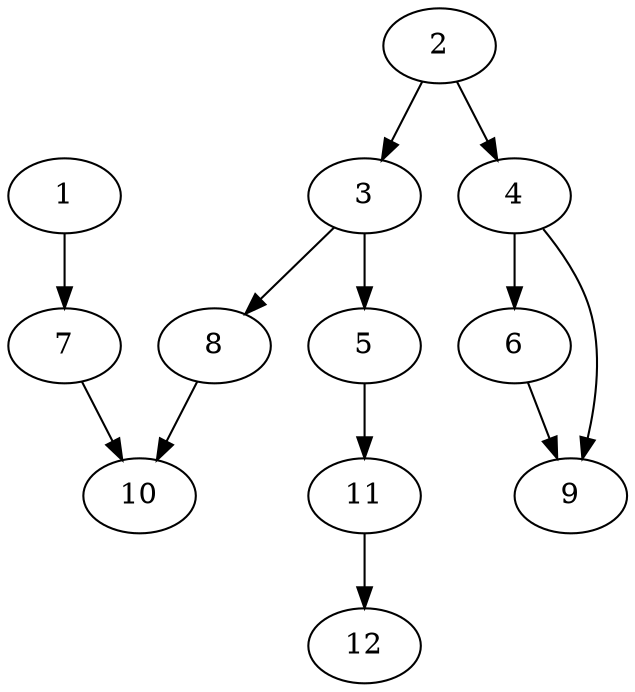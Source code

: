 // DAG automatically generated by daggen at Fri May 24 12:58:15 2024
// daggen-master/daggen -n 12 --fat 0.5 --density 0.5 --regular 0.5 --jump 2 --minalpha 20 --maxalpha 50 --dot -o dags_dot_12/sim_4.dot 
digraph G {
  1 [size="7059375204", alpha="20.13"]
  1 -> 7 [size ="301989888"]
  2 [size="9339975473", alpha="22.04"]
  2 -> 3 [size ="209715200"]
  2 -> 4 [size ="209715200"]
  3 [size="71107278048", alpha="21.67"]
  3 -> 5 [size ="301989888"]
  3 -> 8 [size ="301989888"]
  4 [size="45436947720", alpha="31.82"]
  4 -> 6 [size ="134217728"]
  4 -> 9 [size ="134217728"]
  5 [size="15669643224", alpha="32.28"]
  5 -> 11 [size ="536870912"]
  6 [size="782757789696", alpha="32.75"]
  6 -> 9 [size ="679477248"]
  7 [size="68719476736", alpha="41.40"]
  7 -> 10 [size ="134217728"]
  8 [size="368293445632", alpha="23.69"]
  8 -> 10 [size ="411041792"]
  9 [size="368293445632", alpha="20.82"]
  10 [size="782757789696", alpha="30.41"]
  11 [size="7096557678", alpha="28.00"]
  11 -> 12 [size ="838860800"]
  12 [size="28991029248", alpha="45.68"]
}
